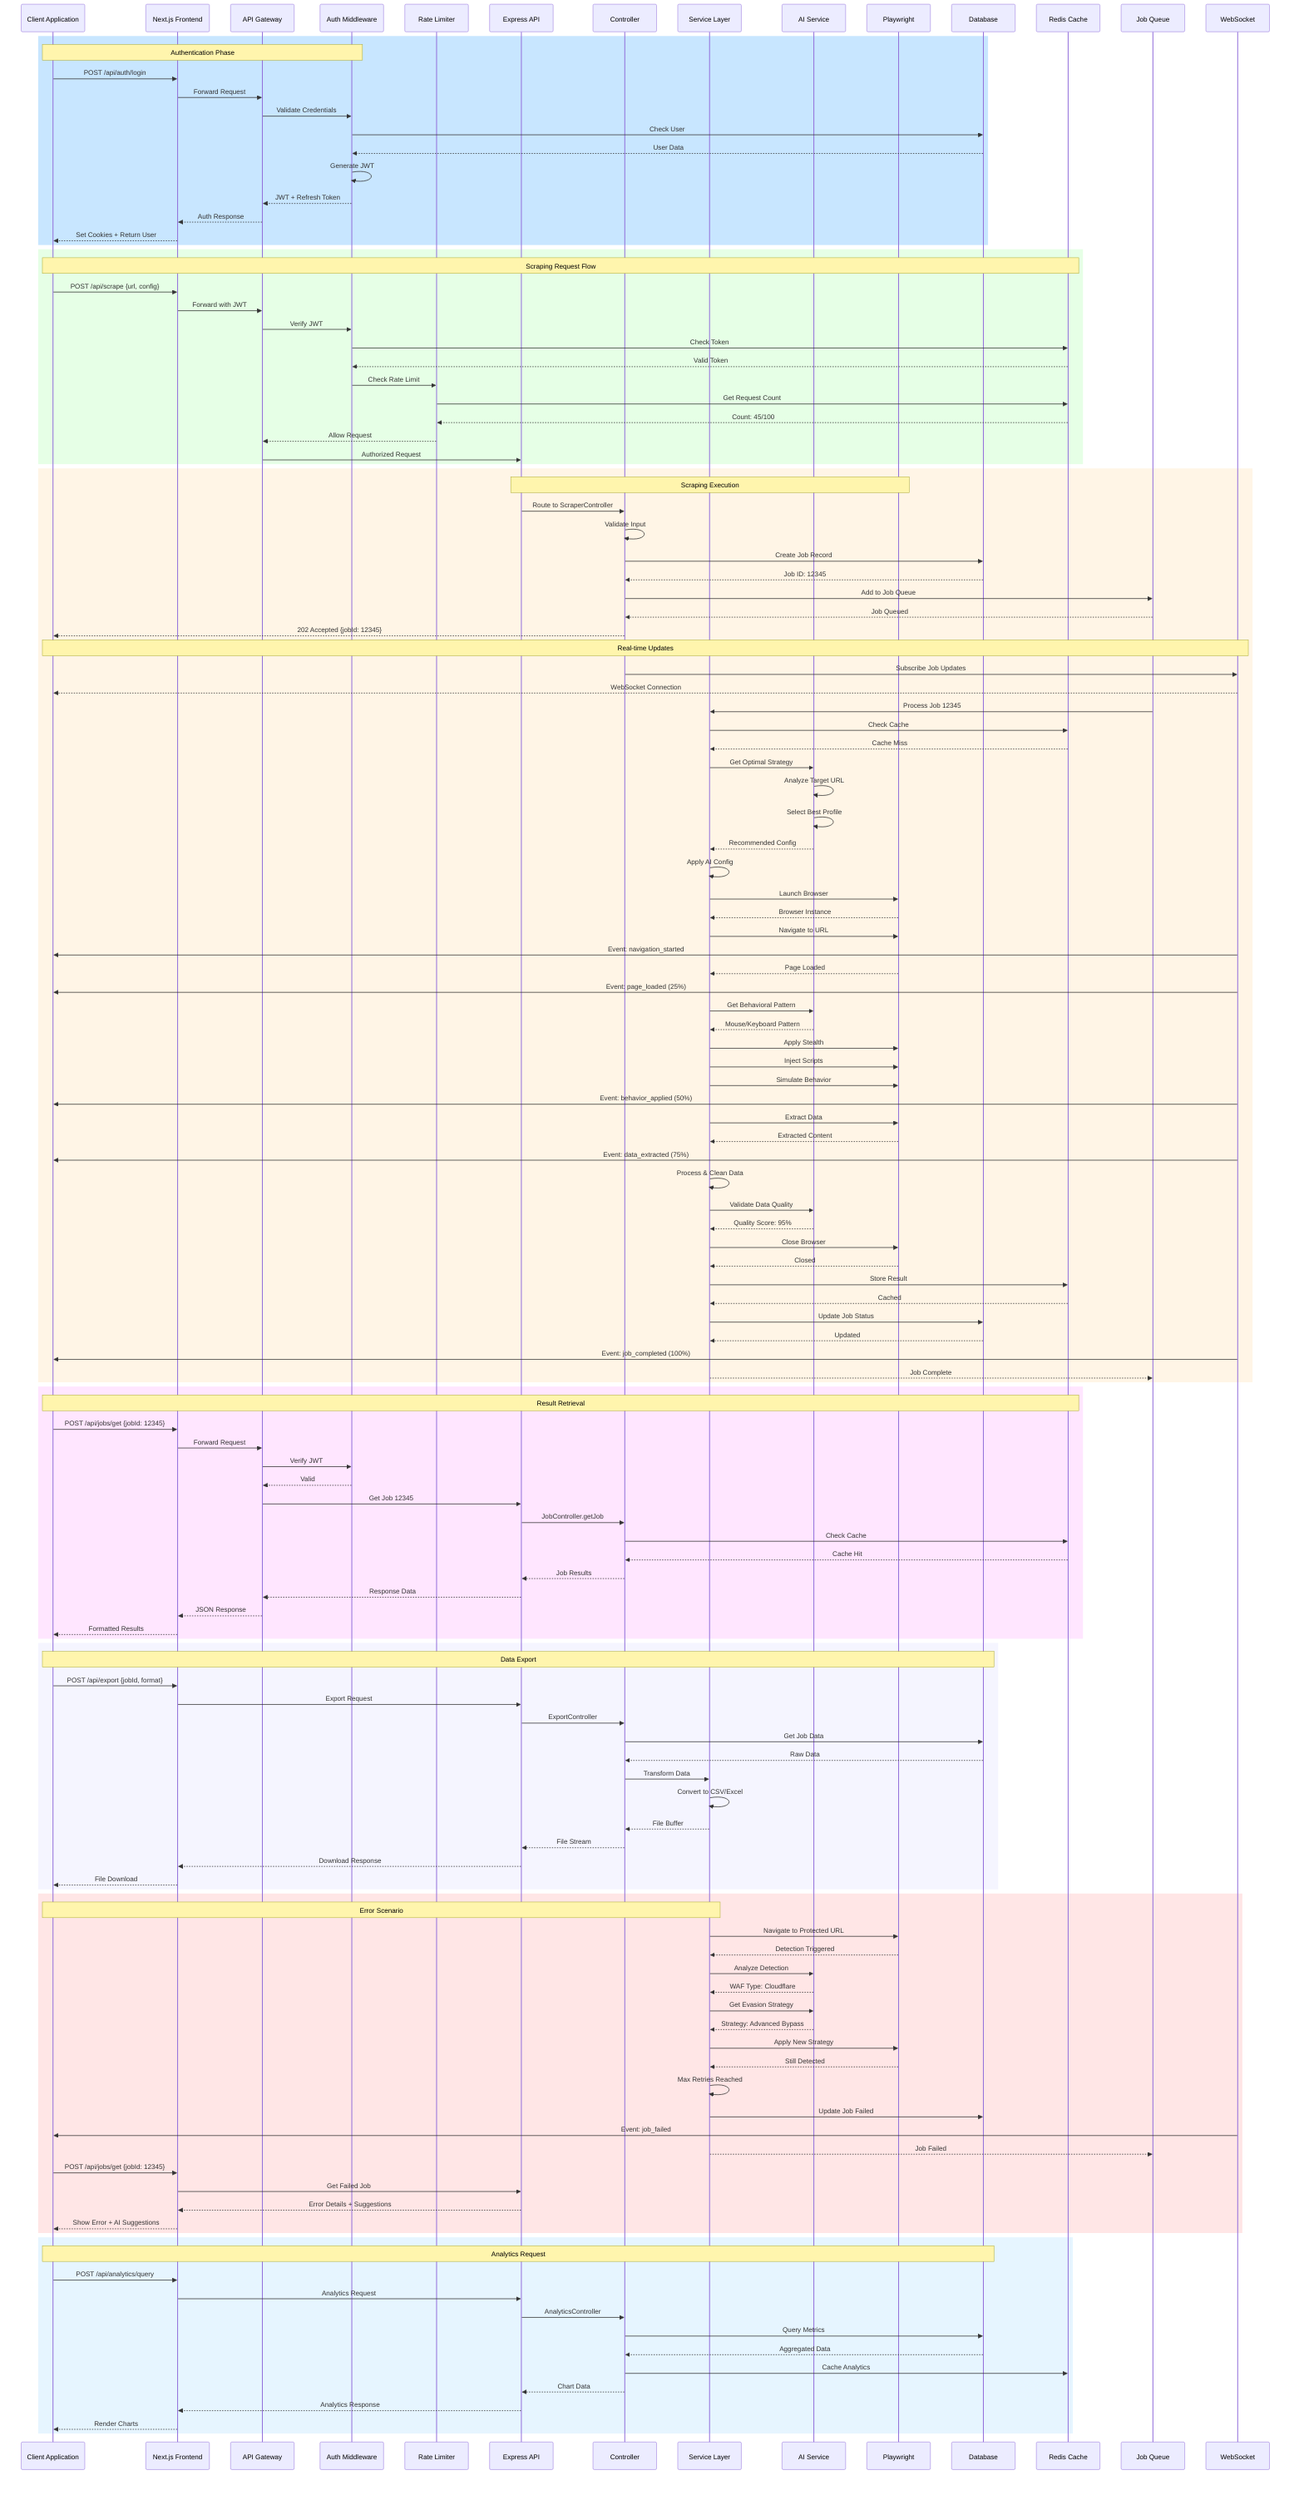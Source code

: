 sequenceDiagram
    participant Client as Client Application
    participant NextJS as Next.js Frontend
    participant Gateway as API Gateway
    participant Auth as Auth Middleware
    participant RateLimit as Rate Limiter
    participant API as Express API
    participant Controller as Controller
    participant Service as Service Layer
    participant AI as AI Service
    participant Browser as Playwright
    participant DB as Database
    participant Cache as Redis Cache
    participant Queue as Job Queue
    participant WS as WebSocket
    
    %% Authentication Flow
    rect rgb(200, 230, 255)
        Note over Client,Auth: Authentication Phase
        Client->>NextJS: POST /api/auth/login
        NextJS->>Gateway: Forward Request
        Gateway->>Auth: Validate Credentials
        Auth->>DB: Check User
        DB-->>Auth: User Data
        Auth->>Auth: Generate JWT
        Auth-->>Gateway: JWT + Refresh Token
        Gateway-->>NextJS: Auth Response
        NextJS-->>Client: Set Cookies + Return User
    end
    
    %% API Request Flow
    rect rgb(230, 255, 230)
        Note over Client,Cache: Scraping Request Flow
        Client->>NextJS: POST /api/scrape {url, config}
        NextJS->>Gateway: Forward with JWT
        Gateway->>Auth: Verify JWT
        Auth->>Cache: Check Token
        Cache-->>Auth: Valid Token
        Auth->>RateLimit: Check Rate Limit
        RateLimit->>Cache: Get Request Count
        Cache-->>RateLimit: Count: 45/100
        RateLimit-->>Gateway: Allow Request
        Gateway->>API: Authorized Request
    end
    
    %% Processing Flow
    rect rgb(255, 245, 230)
        Note over API,Browser: Scraping Execution
        API->>Controller: Route to ScraperController
        Controller->>Controller: Validate Input
        Controller->>DB: Create Job Record
        DB-->>Controller: Job ID: 12345
        Controller->>Queue: Add to Job Queue
        Queue-->>Controller: Job Queued
        Controller-->>Client: 202 Accepted {jobId: 12345}
        
        Note over WS,Client: Real-time Updates
        Controller->>WS: Subscribe Job Updates
        WS-->>Client: WebSocket Connection
        
        Queue->>Service: Process Job 12345
        Service->>Cache: Check Cache
        Cache-->>Service: Cache Miss
        
        Service->>AI: Get Optimal Strategy
        AI->>AI: Analyze Target URL
        AI->>AI: Select Best Profile
        AI-->>Service: Recommended Config
        
        Service->>Service: Apply AI Config
        Service->>Browser: Launch Browser
        Browser-->>Service: Browser Instance
        
        Service->>Browser: Navigate to URL
        WS->>Client: Event: navigation_started
        Browser-->>Service: Page Loaded
        WS->>Client: Event: page_loaded (25%)
        
        Service->>AI: Get Behavioral Pattern
        AI-->>Service: Mouse/Keyboard Pattern
        
        Service->>Browser: Apply Stealth
        Service->>Browser: Inject Scripts
        Service->>Browser: Simulate Behavior
        WS->>Client: Event: behavior_applied (50%)
        
        Service->>Browser: Extract Data
        Browser-->>Service: Extracted Content
        WS->>Client: Event: data_extracted (75%)
        
        Service->>Service: Process & Clean Data
        Service->>AI: Validate Data Quality
        AI-->>Service: Quality Score: 95%
        
        Service->>Browser: Close Browser
        Browser-->>Service: Closed
        
        Service->>Cache: Store Result
        Cache-->>Service: Cached
        
        Service->>DB: Update Job Status
        DB-->>Service: Updated
        
        WS->>Client: Event: job_completed (100%)
        Service-->>Queue: Job Complete
    end
    
    %% Result Retrieval
    rect rgb(255, 230, 255)
        Note over Client,Cache: Result Retrieval
        Client->>NextJS: POST /api/jobs/get {jobId: 12345}
        NextJS->>Gateway: Forward Request
        Gateway->>Auth: Verify JWT
        Auth-->>Gateway: Valid
        Gateway->>API: Get Job 12345
        API->>Controller: JobController.getJob
        Controller->>Cache: Check Cache
        Cache-->>Controller: Cache Hit
        Controller-->>API: Job Results
        API-->>Gateway: Response Data
        Gateway-->>NextJS: JSON Response
        NextJS-->>Client: Formatted Results
    end
    
    %% Export Flow
    rect rgb(245, 245, 255)
        Note over Client,DB: Data Export
        Client->>NextJS: POST /api/export {jobId, format}
        NextJS->>API: Export Request
        API->>Controller: ExportController
        Controller->>DB: Get Job Data
        DB-->>Controller: Raw Data
        Controller->>Service: Transform Data
        Service->>Service: Convert to CSV/Excel
        Service-->>Controller: File Buffer
        Controller-->>API: File Stream
        API-->>NextJS: Download Response
        NextJS-->>Client: File Download
    end
    
    %% Error Handling
    rect rgb(255, 230, 230)
        Note over Service,Client: Error Scenario
        Service->>Browser: Navigate to Protected URL
        Browser-->>Service: Detection Triggered
        Service->>AI: Analyze Detection
        AI-->>Service: WAF Type: Cloudflare
        Service->>AI: Get Evasion Strategy
        AI-->>Service: Strategy: Advanced Bypass
        Service->>Browser: Apply New Strategy
        Browser-->>Service: Still Detected
        Service->>Service: Max Retries Reached
        Service->>DB: Update Job Failed
        WS->>Client: Event: job_failed
        Service-->>Queue: Job Failed
        Client->>NextJS: POST /api/jobs/get {jobId: 12345}
        NextJS->>API: Get Failed Job
        API-->>NextJS: Error Details + Suggestions
        NextJS-->>Client: Show Error + AI Suggestions
    end
    
    %% Analytics Flow
    rect rgb(230, 245, 255)
        Note over Client,DB: Analytics Request
        Client->>NextJS: POST /api/analytics/query
        NextJS->>API: Analytics Request
        API->>Controller: AnalyticsController
        Controller->>DB: Query Metrics
        DB-->>Controller: Aggregated Data
        Controller->>Cache: Cache Analytics
        Controller-->>API: Chart Data
        API-->>NextJS: Analytics Response
        NextJS-->>Client: Render Charts
    end